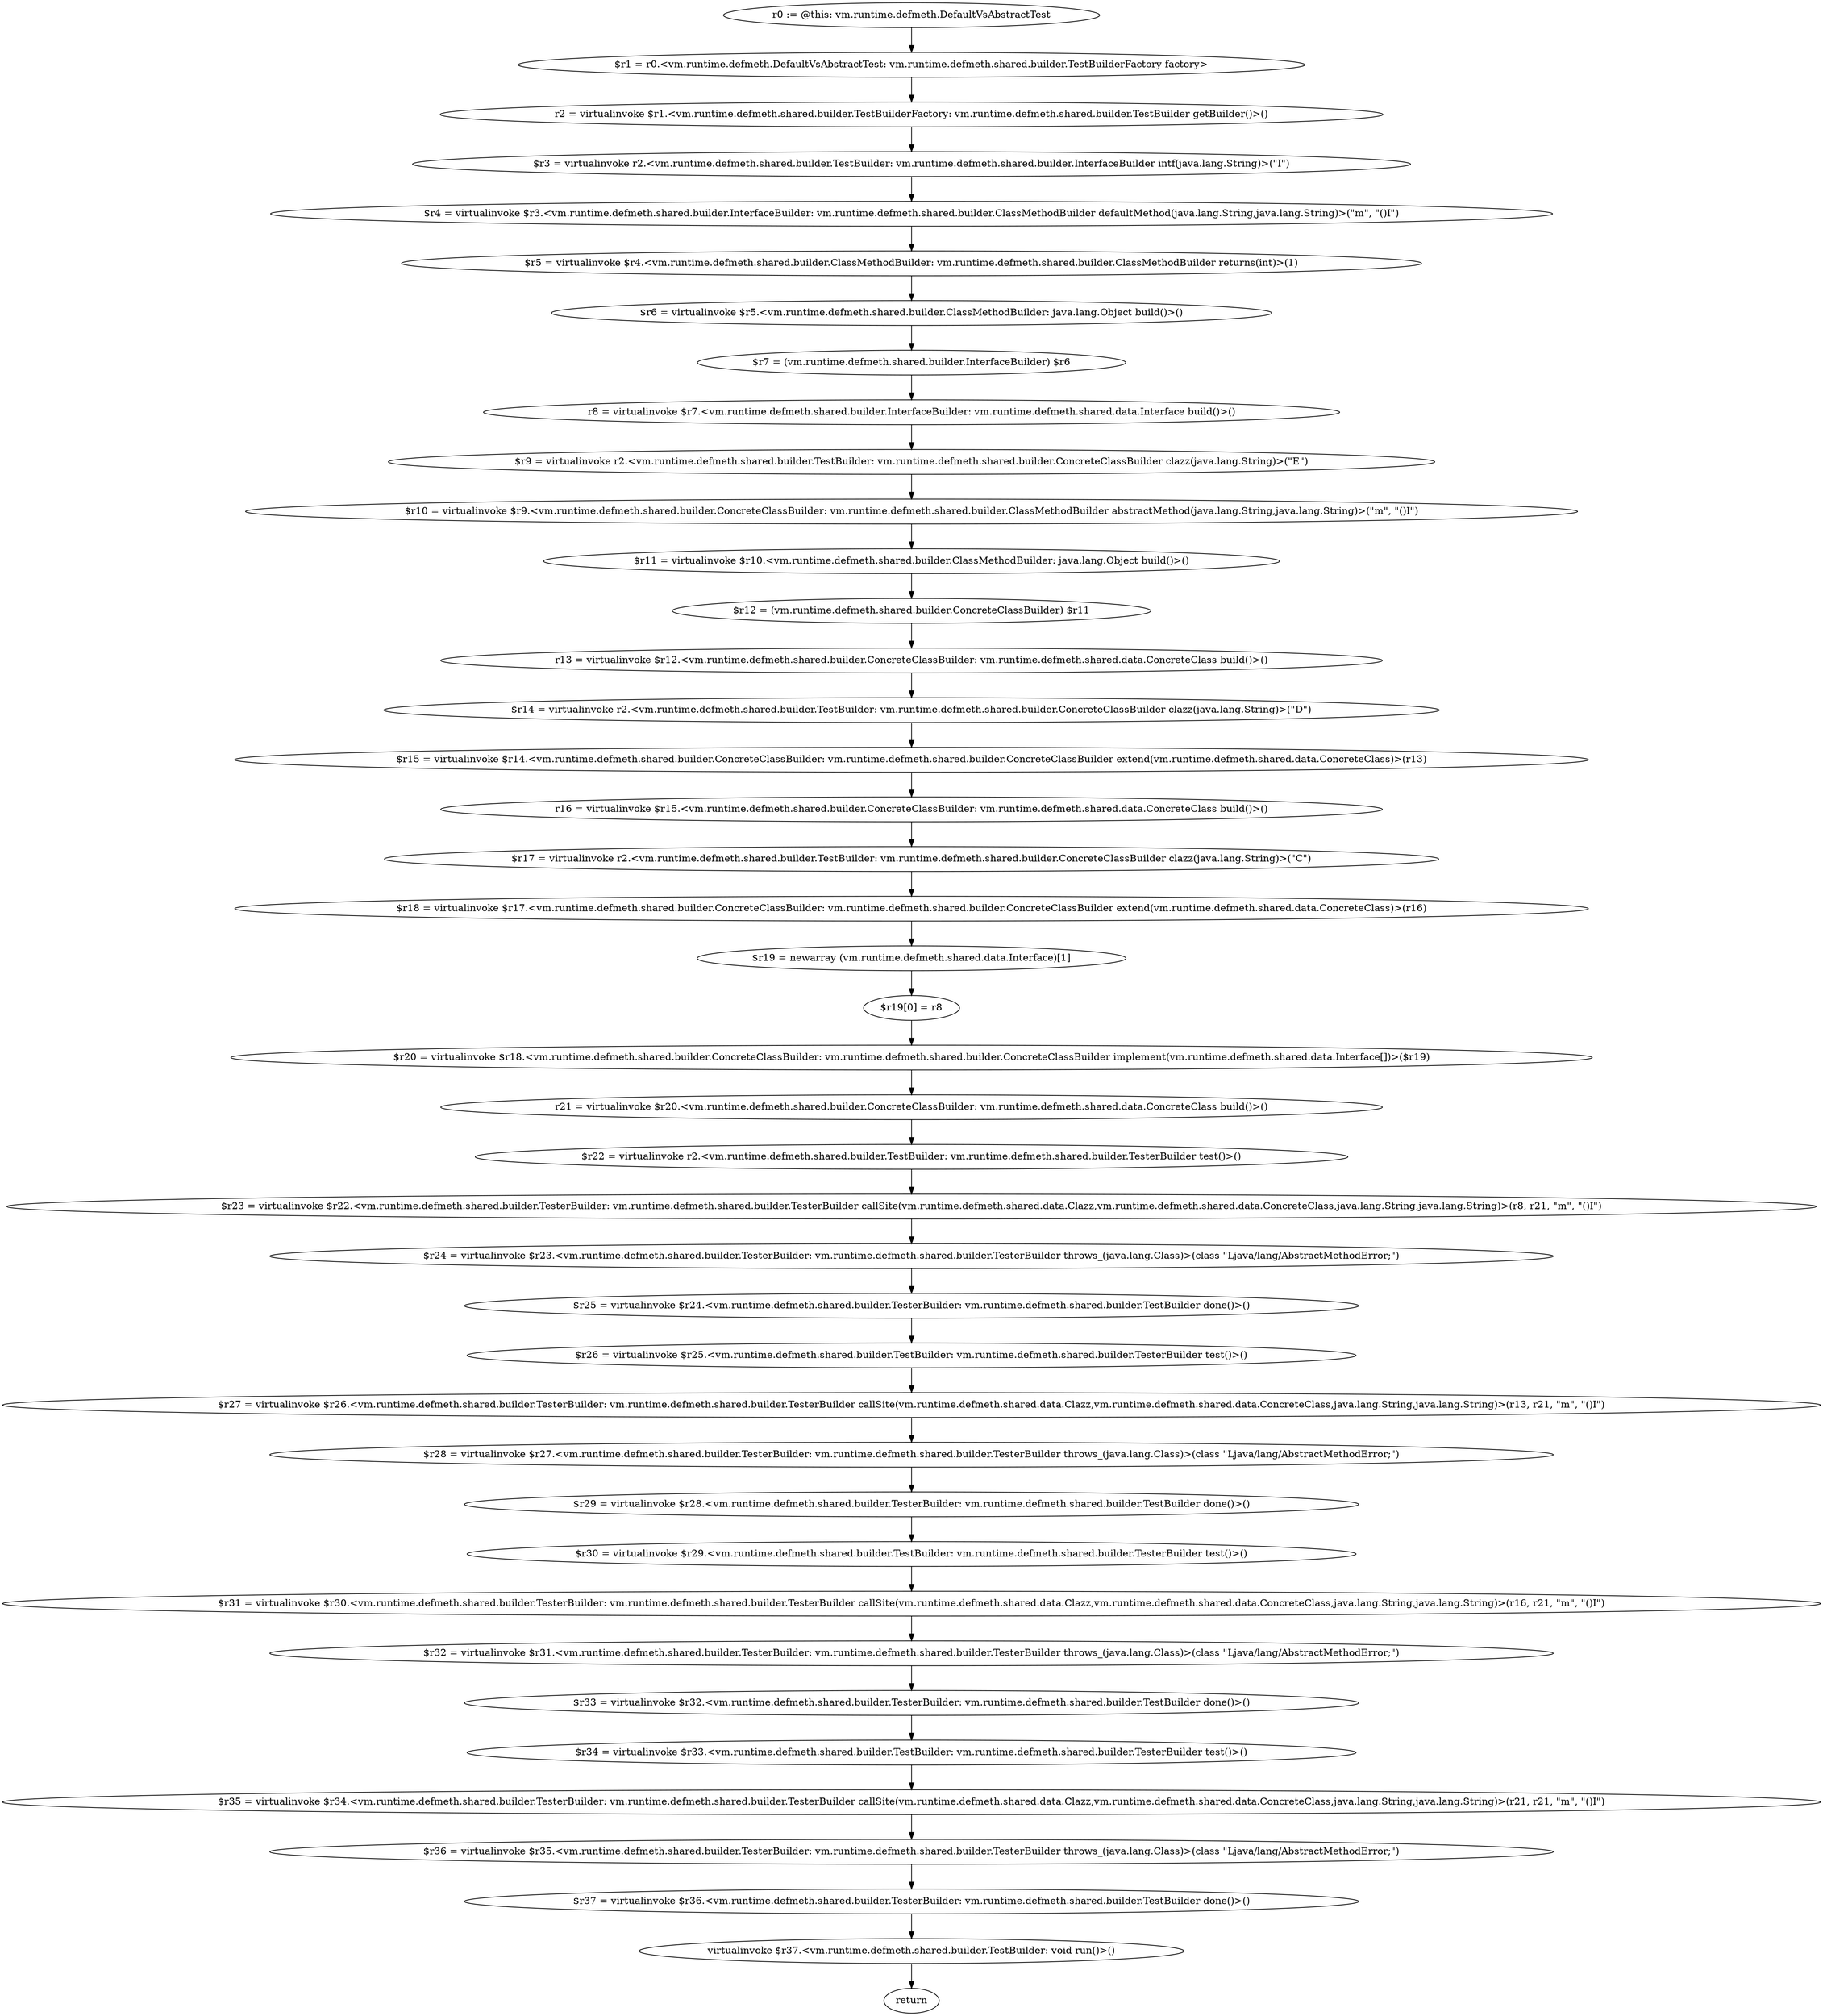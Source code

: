 digraph "unitGraph" {
    "r0 := @this: vm.runtime.defmeth.DefaultVsAbstractTest"
    "$r1 = r0.<vm.runtime.defmeth.DefaultVsAbstractTest: vm.runtime.defmeth.shared.builder.TestBuilderFactory factory>"
    "r2 = virtualinvoke $r1.<vm.runtime.defmeth.shared.builder.TestBuilderFactory: vm.runtime.defmeth.shared.builder.TestBuilder getBuilder()>()"
    "$r3 = virtualinvoke r2.<vm.runtime.defmeth.shared.builder.TestBuilder: vm.runtime.defmeth.shared.builder.InterfaceBuilder intf(java.lang.String)>(\"I\")"
    "$r4 = virtualinvoke $r3.<vm.runtime.defmeth.shared.builder.InterfaceBuilder: vm.runtime.defmeth.shared.builder.ClassMethodBuilder defaultMethod(java.lang.String,java.lang.String)>(\"m\", \"()I\")"
    "$r5 = virtualinvoke $r4.<vm.runtime.defmeth.shared.builder.ClassMethodBuilder: vm.runtime.defmeth.shared.builder.ClassMethodBuilder returns(int)>(1)"
    "$r6 = virtualinvoke $r5.<vm.runtime.defmeth.shared.builder.ClassMethodBuilder: java.lang.Object build()>()"
    "$r7 = (vm.runtime.defmeth.shared.builder.InterfaceBuilder) $r6"
    "r8 = virtualinvoke $r7.<vm.runtime.defmeth.shared.builder.InterfaceBuilder: vm.runtime.defmeth.shared.data.Interface build()>()"
    "$r9 = virtualinvoke r2.<vm.runtime.defmeth.shared.builder.TestBuilder: vm.runtime.defmeth.shared.builder.ConcreteClassBuilder clazz(java.lang.String)>(\"E\")"
    "$r10 = virtualinvoke $r9.<vm.runtime.defmeth.shared.builder.ConcreteClassBuilder: vm.runtime.defmeth.shared.builder.ClassMethodBuilder abstractMethod(java.lang.String,java.lang.String)>(\"m\", \"()I\")"
    "$r11 = virtualinvoke $r10.<vm.runtime.defmeth.shared.builder.ClassMethodBuilder: java.lang.Object build()>()"
    "$r12 = (vm.runtime.defmeth.shared.builder.ConcreteClassBuilder) $r11"
    "r13 = virtualinvoke $r12.<vm.runtime.defmeth.shared.builder.ConcreteClassBuilder: vm.runtime.defmeth.shared.data.ConcreteClass build()>()"
    "$r14 = virtualinvoke r2.<vm.runtime.defmeth.shared.builder.TestBuilder: vm.runtime.defmeth.shared.builder.ConcreteClassBuilder clazz(java.lang.String)>(\"D\")"
    "$r15 = virtualinvoke $r14.<vm.runtime.defmeth.shared.builder.ConcreteClassBuilder: vm.runtime.defmeth.shared.builder.ConcreteClassBuilder extend(vm.runtime.defmeth.shared.data.ConcreteClass)>(r13)"
    "r16 = virtualinvoke $r15.<vm.runtime.defmeth.shared.builder.ConcreteClassBuilder: vm.runtime.defmeth.shared.data.ConcreteClass build()>()"
    "$r17 = virtualinvoke r2.<vm.runtime.defmeth.shared.builder.TestBuilder: vm.runtime.defmeth.shared.builder.ConcreteClassBuilder clazz(java.lang.String)>(\"C\")"
    "$r18 = virtualinvoke $r17.<vm.runtime.defmeth.shared.builder.ConcreteClassBuilder: vm.runtime.defmeth.shared.builder.ConcreteClassBuilder extend(vm.runtime.defmeth.shared.data.ConcreteClass)>(r16)"
    "$r19 = newarray (vm.runtime.defmeth.shared.data.Interface)[1]"
    "$r19[0] = r8"
    "$r20 = virtualinvoke $r18.<vm.runtime.defmeth.shared.builder.ConcreteClassBuilder: vm.runtime.defmeth.shared.builder.ConcreteClassBuilder implement(vm.runtime.defmeth.shared.data.Interface[])>($r19)"
    "r21 = virtualinvoke $r20.<vm.runtime.defmeth.shared.builder.ConcreteClassBuilder: vm.runtime.defmeth.shared.data.ConcreteClass build()>()"
    "$r22 = virtualinvoke r2.<vm.runtime.defmeth.shared.builder.TestBuilder: vm.runtime.defmeth.shared.builder.TesterBuilder test()>()"
    "$r23 = virtualinvoke $r22.<vm.runtime.defmeth.shared.builder.TesterBuilder: vm.runtime.defmeth.shared.builder.TesterBuilder callSite(vm.runtime.defmeth.shared.data.Clazz,vm.runtime.defmeth.shared.data.ConcreteClass,java.lang.String,java.lang.String)>(r8, r21, \"m\", \"()I\")"
    "$r24 = virtualinvoke $r23.<vm.runtime.defmeth.shared.builder.TesterBuilder: vm.runtime.defmeth.shared.builder.TesterBuilder throws_(java.lang.Class)>(class \"Ljava/lang/AbstractMethodError;\")"
    "$r25 = virtualinvoke $r24.<vm.runtime.defmeth.shared.builder.TesterBuilder: vm.runtime.defmeth.shared.builder.TestBuilder done()>()"
    "$r26 = virtualinvoke $r25.<vm.runtime.defmeth.shared.builder.TestBuilder: vm.runtime.defmeth.shared.builder.TesterBuilder test()>()"
    "$r27 = virtualinvoke $r26.<vm.runtime.defmeth.shared.builder.TesterBuilder: vm.runtime.defmeth.shared.builder.TesterBuilder callSite(vm.runtime.defmeth.shared.data.Clazz,vm.runtime.defmeth.shared.data.ConcreteClass,java.lang.String,java.lang.String)>(r13, r21, \"m\", \"()I\")"
    "$r28 = virtualinvoke $r27.<vm.runtime.defmeth.shared.builder.TesterBuilder: vm.runtime.defmeth.shared.builder.TesterBuilder throws_(java.lang.Class)>(class \"Ljava/lang/AbstractMethodError;\")"
    "$r29 = virtualinvoke $r28.<vm.runtime.defmeth.shared.builder.TesterBuilder: vm.runtime.defmeth.shared.builder.TestBuilder done()>()"
    "$r30 = virtualinvoke $r29.<vm.runtime.defmeth.shared.builder.TestBuilder: vm.runtime.defmeth.shared.builder.TesterBuilder test()>()"
    "$r31 = virtualinvoke $r30.<vm.runtime.defmeth.shared.builder.TesterBuilder: vm.runtime.defmeth.shared.builder.TesterBuilder callSite(vm.runtime.defmeth.shared.data.Clazz,vm.runtime.defmeth.shared.data.ConcreteClass,java.lang.String,java.lang.String)>(r16, r21, \"m\", \"()I\")"
    "$r32 = virtualinvoke $r31.<vm.runtime.defmeth.shared.builder.TesterBuilder: vm.runtime.defmeth.shared.builder.TesterBuilder throws_(java.lang.Class)>(class \"Ljava/lang/AbstractMethodError;\")"
    "$r33 = virtualinvoke $r32.<vm.runtime.defmeth.shared.builder.TesterBuilder: vm.runtime.defmeth.shared.builder.TestBuilder done()>()"
    "$r34 = virtualinvoke $r33.<vm.runtime.defmeth.shared.builder.TestBuilder: vm.runtime.defmeth.shared.builder.TesterBuilder test()>()"
    "$r35 = virtualinvoke $r34.<vm.runtime.defmeth.shared.builder.TesterBuilder: vm.runtime.defmeth.shared.builder.TesterBuilder callSite(vm.runtime.defmeth.shared.data.Clazz,vm.runtime.defmeth.shared.data.ConcreteClass,java.lang.String,java.lang.String)>(r21, r21, \"m\", \"()I\")"
    "$r36 = virtualinvoke $r35.<vm.runtime.defmeth.shared.builder.TesterBuilder: vm.runtime.defmeth.shared.builder.TesterBuilder throws_(java.lang.Class)>(class \"Ljava/lang/AbstractMethodError;\")"
    "$r37 = virtualinvoke $r36.<vm.runtime.defmeth.shared.builder.TesterBuilder: vm.runtime.defmeth.shared.builder.TestBuilder done()>()"
    "virtualinvoke $r37.<vm.runtime.defmeth.shared.builder.TestBuilder: void run()>()"
    "return"
    "r0 := @this: vm.runtime.defmeth.DefaultVsAbstractTest"->"$r1 = r0.<vm.runtime.defmeth.DefaultVsAbstractTest: vm.runtime.defmeth.shared.builder.TestBuilderFactory factory>";
    "$r1 = r0.<vm.runtime.defmeth.DefaultVsAbstractTest: vm.runtime.defmeth.shared.builder.TestBuilderFactory factory>"->"r2 = virtualinvoke $r1.<vm.runtime.defmeth.shared.builder.TestBuilderFactory: vm.runtime.defmeth.shared.builder.TestBuilder getBuilder()>()";
    "r2 = virtualinvoke $r1.<vm.runtime.defmeth.shared.builder.TestBuilderFactory: vm.runtime.defmeth.shared.builder.TestBuilder getBuilder()>()"->"$r3 = virtualinvoke r2.<vm.runtime.defmeth.shared.builder.TestBuilder: vm.runtime.defmeth.shared.builder.InterfaceBuilder intf(java.lang.String)>(\"I\")";
    "$r3 = virtualinvoke r2.<vm.runtime.defmeth.shared.builder.TestBuilder: vm.runtime.defmeth.shared.builder.InterfaceBuilder intf(java.lang.String)>(\"I\")"->"$r4 = virtualinvoke $r3.<vm.runtime.defmeth.shared.builder.InterfaceBuilder: vm.runtime.defmeth.shared.builder.ClassMethodBuilder defaultMethod(java.lang.String,java.lang.String)>(\"m\", \"()I\")";
    "$r4 = virtualinvoke $r3.<vm.runtime.defmeth.shared.builder.InterfaceBuilder: vm.runtime.defmeth.shared.builder.ClassMethodBuilder defaultMethod(java.lang.String,java.lang.String)>(\"m\", \"()I\")"->"$r5 = virtualinvoke $r4.<vm.runtime.defmeth.shared.builder.ClassMethodBuilder: vm.runtime.defmeth.shared.builder.ClassMethodBuilder returns(int)>(1)";
    "$r5 = virtualinvoke $r4.<vm.runtime.defmeth.shared.builder.ClassMethodBuilder: vm.runtime.defmeth.shared.builder.ClassMethodBuilder returns(int)>(1)"->"$r6 = virtualinvoke $r5.<vm.runtime.defmeth.shared.builder.ClassMethodBuilder: java.lang.Object build()>()";
    "$r6 = virtualinvoke $r5.<vm.runtime.defmeth.shared.builder.ClassMethodBuilder: java.lang.Object build()>()"->"$r7 = (vm.runtime.defmeth.shared.builder.InterfaceBuilder) $r6";
    "$r7 = (vm.runtime.defmeth.shared.builder.InterfaceBuilder) $r6"->"r8 = virtualinvoke $r7.<vm.runtime.defmeth.shared.builder.InterfaceBuilder: vm.runtime.defmeth.shared.data.Interface build()>()";
    "r8 = virtualinvoke $r7.<vm.runtime.defmeth.shared.builder.InterfaceBuilder: vm.runtime.defmeth.shared.data.Interface build()>()"->"$r9 = virtualinvoke r2.<vm.runtime.defmeth.shared.builder.TestBuilder: vm.runtime.defmeth.shared.builder.ConcreteClassBuilder clazz(java.lang.String)>(\"E\")";
    "$r9 = virtualinvoke r2.<vm.runtime.defmeth.shared.builder.TestBuilder: vm.runtime.defmeth.shared.builder.ConcreteClassBuilder clazz(java.lang.String)>(\"E\")"->"$r10 = virtualinvoke $r9.<vm.runtime.defmeth.shared.builder.ConcreteClassBuilder: vm.runtime.defmeth.shared.builder.ClassMethodBuilder abstractMethod(java.lang.String,java.lang.String)>(\"m\", \"()I\")";
    "$r10 = virtualinvoke $r9.<vm.runtime.defmeth.shared.builder.ConcreteClassBuilder: vm.runtime.defmeth.shared.builder.ClassMethodBuilder abstractMethod(java.lang.String,java.lang.String)>(\"m\", \"()I\")"->"$r11 = virtualinvoke $r10.<vm.runtime.defmeth.shared.builder.ClassMethodBuilder: java.lang.Object build()>()";
    "$r11 = virtualinvoke $r10.<vm.runtime.defmeth.shared.builder.ClassMethodBuilder: java.lang.Object build()>()"->"$r12 = (vm.runtime.defmeth.shared.builder.ConcreteClassBuilder) $r11";
    "$r12 = (vm.runtime.defmeth.shared.builder.ConcreteClassBuilder) $r11"->"r13 = virtualinvoke $r12.<vm.runtime.defmeth.shared.builder.ConcreteClassBuilder: vm.runtime.defmeth.shared.data.ConcreteClass build()>()";
    "r13 = virtualinvoke $r12.<vm.runtime.defmeth.shared.builder.ConcreteClassBuilder: vm.runtime.defmeth.shared.data.ConcreteClass build()>()"->"$r14 = virtualinvoke r2.<vm.runtime.defmeth.shared.builder.TestBuilder: vm.runtime.defmeth.shared.builder.ConcreteClassBuilder clazz(java.lang.String)>(\"D\")";
    "$r14 = virtualinvoke r2.<vm.runtime.defmeth.shared.builder.TestBuilder: vm.runtime.defmeth.shared.builder.ConcreteClassBuilder clazz(java.lang.String)>(\"D\")"->"$r15 = virtualinvoke $r14.<vm.runtime.defmeth.shared.builder.ConcreteClassBuilder: vm.runtime.defmeth.shared.builder.ConcreteClassBuilder extend(vm.runtime.defmeth.shared.data.ConcreteClass)>(r13)";
    "$r15 = virtualinvoke $r14.<vm.runtime.defmeth.shared.builder.ConcreteClassBuilder: vm.runtime.defmeth.shared.builder.ConcreteClassBuilder extend(vm.runtime.defmeth.shared.data.ConcreteClass)>(r13)"->"r16 = virtualinvoke $r15.<vm.runtime.defmeth.shared.builder.ConcreteClassBuilder: vm.runtime.defmeth.shared.data.ConcreteClass build()>()";
    "r16 = virtualinvoke $r15.<vm.runtime.defmeth.shared.builder.ConcreteClassBuilder: vm.runtime.defmeth.shared.data.ConcreteClass build()>()"->"$r17 = virtualinvoke r2.<vm.runtime.defmeth.shared.builder.TestBuilder: vm.runtime.defmeth.shared.builder.ConcreteClassBuilder clazz(java.lang.String)>(\"C\")";
    "$r17 = virtualinvoke r2.<vm.runtime.defmeth.shared.builder.TestBuilder: vm.runtime.defmeth.shared.builder.ConcreteClassBuilder clazz(java.lang.String)>(\"C\")"->"$r18 = virtualinvoke $r17.<vm.runtime.defmeth.shared.builder.ConcreteClassBuilder: vm.runtime.defmeth.shared.builder.ConcreteClassBuilder extend(vm.runtime.defmeth.shared.data.ConcreteClass)>(r16)";
    "$r18 = virtualinvoke $r17.<vm.runtime.defmeth.shared.builder.ConcreteClassBuilder: vm.runtime.defmeth.shared.builder.ConcreteClassBuilder extend(vm.runtime.defmeth.shared.data.ConcreteClass)>(r16)"->"$r19 = newarray (vm.runtime.defmeth.shared.data.Interface)[1]";
    "$r19 = newarray (vm.runtime.defmeth.shared.data.Interface)[1]"->"$r19[0] = r8";
    "$r19[0] = r8"->"$r20 = virtualinvoke $r18.<vm.runtime.defmeth.shared.builder.ConcreteClassBuilder: vm.runtime.defmeth.shared.builder.ConcreteClassBuilder implement(vm.runtime.defmeth.shared.data.Interface[])>($r19)";
    "$r20 = virtualinvoke $r18.<vm.runtime.defmeth.shared.builder.ConcreteClassBuilder: vm.runtime.defmeth.shared.builder.ConcreteClassBuilder implement(vm.runtime.defmeth.shared.data.Interface[])>($r19)"->"r21 = virtualinvoke $r20.<vm.runtime.defmeth.shared.builder.ConcreteClassBuilder: vm.runtime.defmeth.shared.data.ConcreteClass build()>()";
    "r21 = virtualinvoke $r20.<vm.runtime.defmeth.shared.builder.ConcreteClassBuilder: vm.runtime.defmeth.shared.data.ConcreteClass build()>()"->"$r22 = virtualinvoke r2.<vm.runtime.defmeth.shared.builder.TestBuilder: vm.runtime.defmeth.shared.builder.TesterBuilder test()>()";
    "$r22 = virtualinvoke r2.<vm.runtime.defmeth.shared.builder.TestBuilder: vm.runtime.defmeth.shared.builder.TesterBuilder test()>()"->"$r23 = virtualinvoke $r22.<vm.runtime.defmeth.shared.builder.TesterBuilder: vm.runtime.defmeth.shared.builder.TesterBuilder callSite(vm.runtime.defmeth.shared.data.Clazz,vm.runtime.defmeth.shared.data.ConcreteClass,java.lang.String,java.lang.String)>(r8, r21, \"m\", \"()I\")";
    "$r23 = virtualinvoke $r22.<vm.runtime.defmeth.shared.builder.TesterBuilder: vm.runtime.defmeth.shared.builder.TesterBuilder callSite(vm.runtime.defmeth.shared.data.Clazz,vm.runtime.defmeth.shared.data.ConcreteClass,java.lang.String,java.lang.String)>(r8, r21, \"m\", \"()I\")"->"$r24 = virtualinvoke $r23.<vm.runtime.defmeth.shared.builder.TesterBuilder: vm.runtime.defmeth.shared.builder.TesterBuilder throws_(java.lang.Class)>(class \"Ljava/lang/AbstractMethodError;\")";
    "$r24 = virtualinvoke $r23.<vm.runtime.defmeth.shared.builder.TesterBuilder: vm.runtime.defmeth.shared.builder.TesterBuilder throws_(java.lang.Class)>(class \"Ljava/lang/AbstractMethodError;\")"->"$r25 = virtualinvoke $r24.<vm.runtime.defmeth.shared.builder.TesterBuilder: vm.runtime.defmeth.shared.builder.TestBuilder done()>()";
    "$r25 = virtualinvoke $r24.<vm.runtime.defmeth.shared.builder.TesterBuilder: vm.runtime.defmeth.shared.builder.TestBuilder done()>()"->"$r26 = virtualinvoke $r25.<vm.runtime.defmeth.shared.builder.TestBuilder: vm.runtime.defmeth.shared.builder.TesterBuilder test()>()";
    "$r26 = virtualinvoke $r25.<vm.runtime.defmeth.shared.builder.TestBuilder: vm.runtime.defmeth.shared.builder.TesterBuilder test()>()"->"$r27 = virtualinvoke $r26.<vm.runtime.defmeth.shared.builder.TesterBuilder: vm.runtime.defmeth.shared.builder.TesterBuilder callSite(vm.runtime.defmeth.shared.data.Clazz,vm.runtime.defmeth.shared.data.ConcreteClass,java.lang.String,java.lang.String)>(r13, r21, \"m\", \"()I\")";
    "$r27 = virtualinvoke $r26.<vm.runtime.defmeth.shared.builder.TesterBuilder: vm.runtime.defmeth.shared.builder.TesterBuilder callSite(vm.runtime.defmeth.shared.data.Clazz,vm.runtime.defmeth.shared.data.ConcreteClass,java.lang.String,java.lang.String)>(r13, r21, \"m\", \"()I\")"->"$r28 = virtualinvoke $r27.<vm.runtime.defmeth.shared.builder.TesterBuilder: vm.runtime.defmeth.shared.builder.TesterBuilder throws_(java.lang.Class)>(class \"Ljava/lang/AbstractMethodError;\")";
    "$r28 = virtualinvoke $r27.<vm.runtime.defmeth.shared.builder.TesterBuilder: vm.runtime.defmeth.shared.builder.TesterBuilder throws_(java.lang.Class)>(class \"Ljava/lang/AbstractMethodError;\")"->"$r29 = virtualinvoke $r28.<vm.runtime.defmeth.shared.builder.TesterBuilder: vm.runtime.defmeth.shared.builder.TestBuilder done()>()";
    "$r29 = virtualinvoke $r28.<vm.runtime.defmeth.shared.builder.TesterBuilder: vm.runtime.defmeth.shared.builder.TestBuilder done()>()"->"$r30 = virtualinvoke $r29.<vm.runtime.defmeth.shared.builder.TestBuilder: vm.runtime.defmeth.shared.builder.TesterBuilder test()>()";
    "$r30 = virtualinvoke $r29.<vm.runtime.defmeth.shared.builder.TestBuilder: vm.runtime.defmeth.shared.builder.TesterBuilder test()>()"->"$r31 = virtualinvoke $r30.<vm.runtime.defmeth.shared.builder.TesterBuilder: vm.runtime.defmeth.shared.builder.TesterBuilder callSite(vm.runtime.defmeth.shared.data.Clazz,vm.runtime.defmeth.shared.data.ConcreteClass,java.lang.String,java.lang.String)>(r16, r21, \"m\", \"()I\")";
    "$r31 = virtualinvoke $r30.<vm.runtime.defmeth.shared.builder.TesterBuilder: vm.runtime.defmeth.shared.builder.TesterBuilder callSite(vm.runtime.defmeth.shared.data.Clazz,vm.runtime.defmeth.shared.data.ConcreteClass,java.lang.String,java.lang.String)>(r16, r21, \"m\", \"()I\")"->"$r32 = virtualinvoke $r31.<vm.runtime.defmeth.shared.builder.TesterBuilder: vm.runtime.defmeth.shared.builder.TesterBuilder throws_(java.lang.Class)>(class \"Ljava/lang/AbstractMethodError;\")";
    "$r32 = virtualinvoke $r31.<vm.runtime.defmeth.shared.builder.TesterBuilder: vm.runtime.defmeth.shared.builder.TesterBuilder throws_(java.lang.Class)>(class \"Ljava/lang/AbstractMethodError;\")"->"$r33 = virtualinvoke $r32.<vm.runtime.defmeth.shared.builder.TesterBuilder: vm.runtime.defmeth.shared.builder.TestBuilder done()>()";
    "$r33 = virtualinvoke $r32.<vm.runtime.defmeth.shared.builder.TesterBuilder: vm.runtime.defmeth.shared.builder.TestBuilder done()>()"->"$r34 = virtualinvoke $r33.<vm.runtime.defmeth.shared.builder.TestBuilder: vm.runtime.defmeth.shared.builder.TesterBuilder test()>()";
    "$r34 = virtualinvoke $r33.<vm.runtime.defmeth.shared.builder.TestBuilder: vm.runtime.defmeth.shared.builder.TesterBuilder test()>()"->"$r35 = virtualinvoke $r34.<vm.runtime.defmeth.shared.builder.TesterBuilder: vm.runtime.defmeth.shared.builder.TesterBuilder callSite(vm.runtime.defmeth.shared.data.Clazz,vm.runtime.defmeth.shared.data.ConcreteClass,java.lang.String,java.lang.String)>(r21, r21, \"m\", \"()I\")";
    "$r35 = virtualinvoke $r34.<vm.runtime.defmeth.shared.builder.TesterBuilder: vm.runtime.defmeth.shared.builder.TesterBuilder callSite(vm.runtime.defmeth.shared.data.Clazz,vm.runtime.defmeth.shared.data.ConcreteClass,java.lang.String,java.lang.String)>(r21, r21, \"m\", \"()I\")"->"$r36 = virtualinvoke $r35.<vm.runtime.defmeth.shared.builder.TesterBuilder: vm.runtime.defmeth.shared.builder.TesterBuilder throws_(java.lang.Class)>(class \"Ljava/lang/AbstractMethodError;\")";
    "$r36 = virtualinvoke $r35.<vm.runtime.defmeth.shared.builder.TesterBuilder: vm.runtime.defmeth.shared.builder.TesterBuilder throws_(java.lang.Class)>(class \"Ljava/lang/AbstractMethodError;\")"->"$r37 = virtualinvoke $r36.<vm.runtime.defmeth.shared.builder.TesterBuilder: vm.runtime.defmeth.shared.builder.TestBuilder done()>()";
    "$r37 = virtualinvoke $r36.<vm.runtime.defmeth.shared.builder.TesterBuilder: vm.runtime.defmeth.shared.builder.TestBuilder done()>()"->"virtualinvoke $r37.<vm.runtime.defmeth.shared.builder.TestBuilder: void run()>()";
    "virtualinvoke $r37.<vm.runtime.defmeth.shared.builder.TestBuilder: void run()>()"->"return";
}
